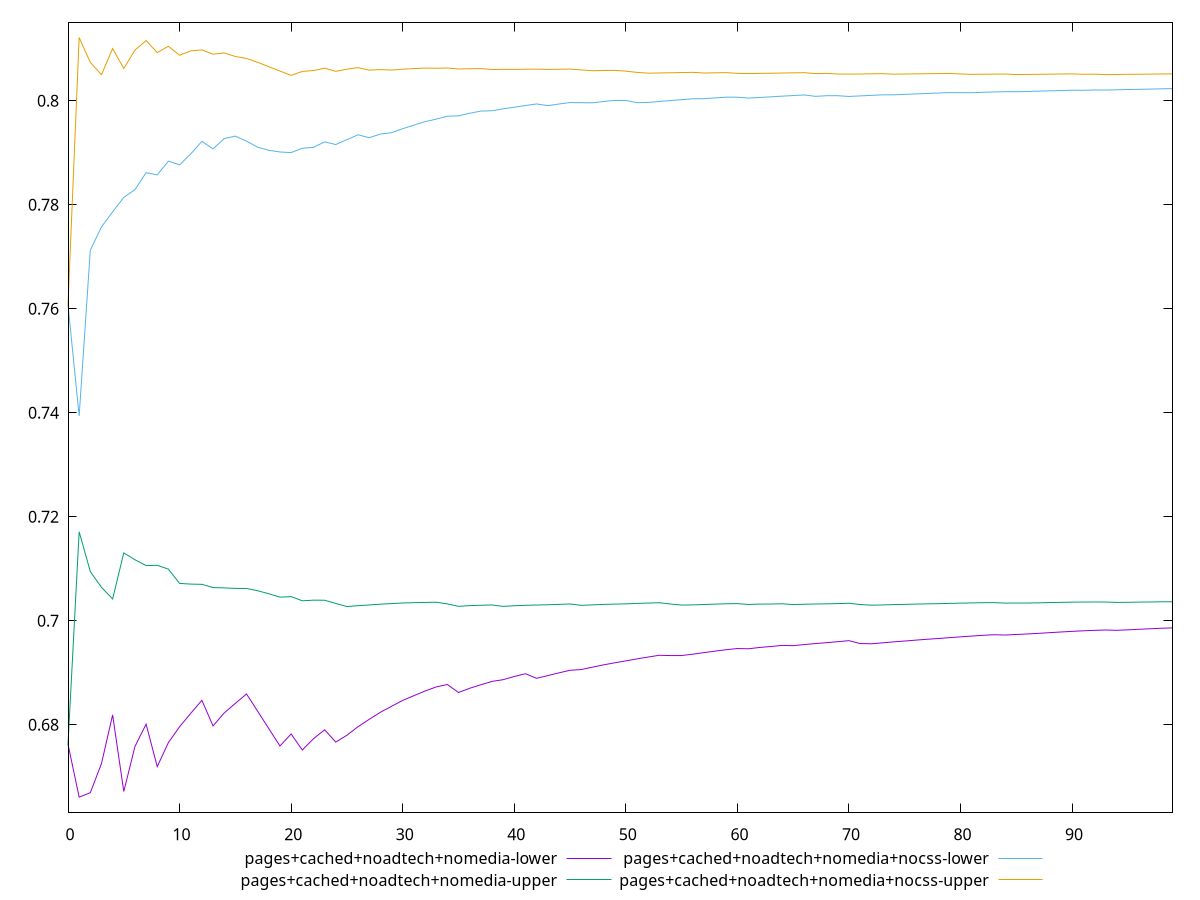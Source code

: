 reset

$pagesCachedNoadtechNomediaLower <<EOF
0 0.6762445564959131
1 0.6660728961584507
2 0.6669390738404282
3 0.6725259469527585
4 0.6818870459246272
5 0.6671619929374674
6 0.6758120411465989
7 0.6801146182322584
8 0.6719484668026304
9 0.6765694209069272
10 0.6796104822496949
11 0.6821935369614028
12 0.6846944275659375
13 0.6797676136153047
14 0.6822679703435248
15 0.6841152430820108
16 0.6859189831552077
17 0.6826023106959889
18 0.6792497868630027
19 0.6759143853767487
20 0.6782245431234404
21 0.6751394857657756
22 0.6773063434991662
23 0.6790342752114225
24 0.6766649287233264
25 0.6779823233497522
26 0.6796294651284644
27 0.6810423436756448
28 0.6823955102179624
29 0.683551997858246
30 0.6846722786660153
31 0.6855880784081135
32 0.6864843402669201
33 0.6872703911987152
34 0.6877392506476006
35 0.6862040155856014
36 0.6870101338430572
37 0.6876888274693309
38 0.6883339889315654
39 0.6886645872354958
40 0.6892806994396365
41 0.6898162193348583
42 0.6889255270127231
43 0.6894493844961954
44 0.6899753574298071
45 0.6904799676965683
46 0.6906129073315631
47 0.6910707285870112
48 0.6915175710543205
49 0.6919110013129046
50 0.6922835030446199
51 0.692661641904434
52 0.693021574676014
53 0.693360713559598
54 0.6933046586499046
55 0.693311289060591
56 0.6935773898404466
57 0.6938690890169966
58 0.6941607505788773
59 0.6944317940723519
60 0.6946564410417069
61 0.6946139333579544
62 0.6948657062108872
63 0.6950466573037155
64 0.6952597736607251
65 0.6952063878210586
66 0.6954218361227176
67 0.69561510531187
68 0.6957912905347337
69 0.6959752191971914
70 0.6961696959889033
71 0.6956202990716563
72 0.6955735392581914
73 0.6957491950125608
74 0.6959420416636475
75 0.6961010667629204
76 0.6962759942211889
77 0.6964393146342981
78 0.6965862343444829
79 0.6967465178346466
80 0.6969065291286466
81 0.6970527326540683
82 0.6972031070704456
83 0.697313023209713
84 0.6972529628336466
85 0.6973654661471611
86 0.6974565669895902
87 0.6975799609867699
88 0.6977127711478305
89 0.6978394240841269
90 0.6979595121164134
91 0.6980673034083436
92 0.6981554687115796
93 0.6982259242856869
94 0.6981586086448479
95 0.6982537753242786
96 0.6983624484980383
97 0.698459497237748
98 0.698562120852358
99 0.6986316475719846
EOF

$pagesCachedNoadtechNomediaUpper <<EOF
0 0.6762445564959131
1 0.7171120472502378
2 0.7094498821666999
3 0.7064277013624958
4 0.7041935908946063
5 0.7130531981591891
6 0.7117349195458107
7 0.7106151739607773
8 0.710673765812836
9 0.7099198244394419
10 0.7071848716575861
11 0.7070511573439918
12 0.7070098895649808
13 0.7063754382918114
14 0.7063242235996416
15 0.7062254750749095
16 0.7062130276792886
17 0.7057741553625683
18 0.705181556428998
19 0.70454341630537
20 0.7046447600800085
21 0.703840735546344
22 0.7039626440918718
23 0.7039473541059926
24 0.7033301848498636
25 0.7027372454523431
26 0.7028969976698884
27 0.7030387969184619
28 0.7031878513297747
29 0.7033001554483469
30 0.7034247012681016
31 0.7034770801578464
32 0.7035277012492829
33 0.7035722785494376
34 0.7032496268217114
35 0.7027730043609463
36 0.7029120687982575
37 0.7029818159716195
38 0.703038865420849
39 0.702766439387236
40 0.7028886330012021
41 0.7029725698976756
42 0.7030268483029644
43 0.7030771955778091
44 0.7031497396101196
45 0.7032318745930441
46 0.7029633244995289
47 0.7030548930711071
48 0.703143100480441
49 0.7032038277588786
50 0.7032524328314427
51 0.7033383942073812
52 0.7034023401482317
53 0.7034665743917465
54 0.7032156680694991
55 0.7030191897988785
56 0.7030502691723891
57 0.7031237927068555
58 0.7032002587836975
59 0.7032688439026789
60 0.7032946247471732
61 0.7031350957180433
62 0.7032066678638917
63 0.7032182017290713
64 0.7032702515323741
65 0.7031143594109939
66 0.7031759938972477
67 0.7032222726238777
68 0.7032553291858505
69 0.7033009300389489
70 0.7033588389326572
71 0.7031270225330432
72 0.702994431659905
73 0.7030416636062214
74 0.7031141706109942
75 0.7031511181041739
76 0.7032057053889063
77 0.7032537606942751
78 0.7032855739371919
79 0.7033365706814669
80 0.7033881053700751
81 0.7034301883533143
82 0.7034773909881618
83 0.7034888394482522
84 0.7033958223635348
85 0.7034148843213028
86 0.7034138011371065
87 0.7034531119780745
88 0.7034979562507223
89 0.7035400177641643
90 0.7035758487579945
91 0.7036024048932801
92 0.7036099055732445
93 0.7036033962549645
94 0.7035287524693581
95 0.7035511946768624
96 0.7035868678307925
97 0.7036132373341004
98 0.7036497098272283
99 0.7036526412759853
EOF

$pagesCachedNoadtechNomediaNocssLower <<EOF
0 0.7607531824656992
1 0.7394000016839475
2 0.7712663111708309
3 0.775749076689482
4 0.778662938458675
5 0.781447453497765
6 0.7829171075801161
7 0.7861862831654629
8 0.7857612002907919
9 0.7884071675155777
10 0.7876830765686823
11 0.7897913269990171
12 0.7922156778916705
13 0.7907550532423258
14 0.7927350261494048
15 0.7932176615104083
16 0.7922460503311501
17 0.7910865402405441
18 0.7904887750015863
19 0.7901666037451395
20 0.7900472001192197
21 0.7908818629537302
22 0.7910628506901994
23 0.7921066265360162
24 0.791599226979427
25 0.7925404504022834
26 0.7934778654009345
27 0.7929069998316384
28 0.7936146369012862
29 0.7938796140077282
30 0.7946458297312954
31 0.7953349975358135
32 0.7959998846453515
33 0.7964843816669104
34 0.7970450447697731
35 0.7971189601100914
36 0.797605265799065
37 0.7980347602925983
38 0.7980931628350816
39 0.7984667120686448
40 0.7987727972145683
41 0.799097006381207
42 0.7994038099423207
43 0.7990847229444952
44 0.7993895352699288
45 0.7996682355027376
46 0.7996418794921437
47 0.7996291392419762
48 0.7998700487097117
49 0.8000820215235759
50 0.8000760692591522
51 0.7996519015590269
52 0.7996912732666268
53 0.7998804383442566
54 0.8000595883641747
55 0.8002295230066536
56 0.800399483721548
57 0.8004147168938193
58 0.8005672920052866
59 0.8007041366481705
60 0.800705317051245
61 0.8005272932724374
62 0.8006549439110585
63 0.8007735819717845
64 0.8009025065210224
65 0.8010209956759374
66 0.8011346246606247
67 0.8008673416481176
68 0.8009858272930377
69 0.8009880907800051
70 0.8008487616618076
71 0.8009517022260528
72 0.8010536671129851
73 0.8011561440546133
74 0.8011600840525473
75 0.8012493608772288
76 0.8013382821949405
77 0.8014221536854335
78 0.8015045506442662
79 0.8015836712278455
80 0.8015719284469669
81 0.8015673697609136
82 0.801645238057539
83 0.8017082962545021
84 0.8017675554773818
85 0.801750827464264
86 0.8018082524695105
87 0.8018691142189894
88 0.8019289475184702
89 0.8019839611082649
90 0.8020463586727455
91 0.8020311015751589
92 0.8020883591196997
93 0.8020766859473885
94 0.8021246294113571
95 0.8021777174695912
96 0.8022152830638783
97 0.8022644393371932
98 0.8023114786196124
99 0.8023589155763524
EOF

$pagesCachedNoadtechNomediaNocssUpper <<EOF
0 0.7607531824656992
1 0.8121876308304623
2 0.8073868682506731
3 0.8050292868928274
4 0.8100592164620428
5 0.8062241723838613
6 0.8097694447329068
7 0.8115966075744208
8 0.8092766478047277
9 0.8105041013459346
10 0.8087675007221647
11 0.8096110706297428
12 0.8098080700140455
13 0.8089703965807804
14 0.8092289829175647
15 0.80853009249124
16 0.8081514213583025
17 0.807405437189418
18 0.8065726161081996
19 0.805730146010711
20 0.8049023056903019
21 0.8056625764284224
22 0.8058273250410374
23 0.8062915692674013
24 0.8056762684552159
25 0.8060971581345989
26 0.8063872837345933
27 0.8059126843767069
28 0.8060084034873709
29 0.8059266372859648
30 0.806086503043954
31 0.8062042883611995
32 0.8062994960968297
33 0.8062687715360065
34 0.8063215761686763
35 0.8061232842983539
36 0.8061722027099666
37 0.806208300244474
38 0.8060231713332446
39 0.8060618975196163
40 0.8060454247484404
41 0.80607929309885
42 0.8061054201728942
43 0.8060398452458067
44 0.8060735171570349
45 0.8061060146717107
46 0.8059525580641492
47 0.8057920200990897
48 0.8058332699509227
49 0.805861335763416
50 0.8057133582535239
51 0.8054776372562455
52 0.805322803469444
53 0.8053656827599889
54 0.8054026133419704
55 0.8054414359387396
56 0.8054846529498441
57 0.805350976869036
58 0.8053940932137982
59 0.8054282517535666
60 0.8052870747491729
61 0.8052540342807608
62 0.805283567052144
63 0.8053102963903012
64 0.8053510849024875
65 0.8053865407246309
66 0.8054188279359266
67 0.8052372291675742
68 0.8052768073365837
69 0.8051638762373707
70 0.8051396369884576
71 0.8051688288304741
72 0.8051988688890945
73 0.8052339342816506
74 0.8051342605704642
75 0.8051632258227303
76 0.8051932482390508
77 0.8052211590317969
78 0.8052487479057637
79 0.8052757559035004
80 0.8051787753967901
81 0.8050855416594784
82 0.8051207531033409
83 0.805142194815532
84 0.8051611950283548
85 0.8050624028367304
86 0.8050835801713592
87 0.8051101209992585
88 0.8051362147234781
89 0.8051586121045138
90 0.8051894833586393
91 0.8051045532818644
92 0.8051337293971437
93 0.805052133031612
94 0.8050747813647414
95 0.8051039007180822
96 0.8051184304962221
97 0.8051445649018549
98 0.8051687748709706
99 0.8051941748400904
EOF

set key outside below
set xrange [0:99]
set yrange [0.6631506014650105:0.8151099255239025]
set trange [0.6631506014650105:0.8151099255239025]
set terminal svg size 640, 560 enhanced background rgb 'white'
set output "report_0_00242021-02-20T12:25:28.543Z/meta/scoreEstimate/comparison/sorted/3_vs_4.svg"

plot $pagesCachedNoadtechNomediaLower title "pages+cached+noadtech+nomedia-lower" with line, \
     $pagesCachedNoadtechNomediaUpper title "pages+cached+noadtech+nomedia-upper" with line, \
     $pagesCachedNoadtechNomediaNocssLower title "pages+cached+noadtech+nomedia+nocss-lower" with line, \
     $pagesCachedNoadtechNomediaNocssUpper title "pages+cached+noadtech+nomedia+nocss-upper" with line

reset
